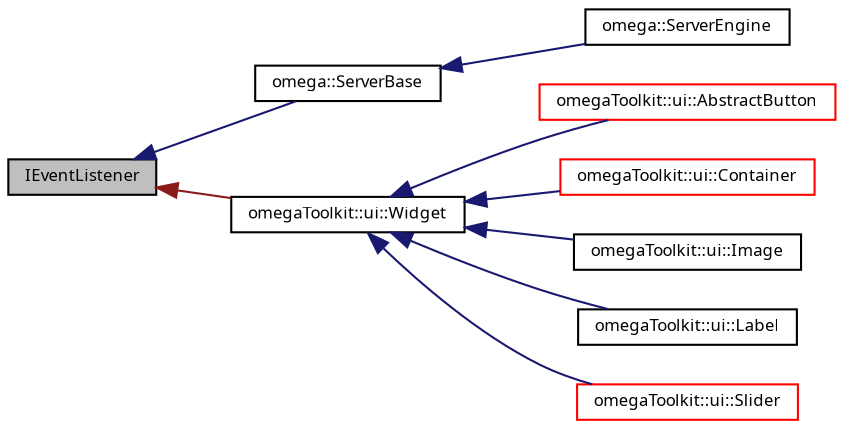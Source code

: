 digraph G
{
  bgcolor="transparent";
  edge [fontname="FreeSans.ttf",fontsize="8",labelfontname="FreeSans.ttf",labelfontsize="8"];
  node [fontname="FreeSans.ttf",fontsize="8",shape=record];
  rankdir=LR;
  Node1 [label="IEventListener",height=0.2,width=0.4,color="black", fillcolor="grey75", style="filled" fontcolor="black"];
  Node1 -> Node2 [dir=back,color="midnightblue",fontsize="8",style="solid",fontname="FreeSans.ttf"];
  Node2 [label="omega::ServerBase",height=0.2,width=0.4,color="black",URL="$classomega_1_1_server_base.html"];
  Node2 -> Node3 [dir=back,color="midnightblue",fontsize="8",style="solid",fontname="FreeSans.ttf"];
  Node3 [label="omega::ServerEngine",height=0.2,width=0.4,color="black",URL="$classomega_1_1_server_engine.html"];
  Node1 -> Node4 [dir=back,color="firebrick4",fontsize="8",style="solid",fontname="FreeSans.ttf"];
  Node4 [label="omegaToolkit::ui::Widget",height=0.2,width=0.4,color="black",URL="$classomega_toolkit_1_1ui_1_1_widget.html"];
  Node4 -> Node5 [dir=back,color="midnightblue",fontsize="8",style="solid",fontname="FreeSans.ttf"];
  Node5 [label="omegaToolkit::ui::AbstractButton",height=0.2,width=0.4,color="red",URL="$classomega_toolkit_1_1ui_1_1_abstract_button.html"];
  Node4 -> Node6 [dir=back,color="midnightblue",fontsize="8",style="solid",fontname="FreeSans.ttf"];
  Node6 [label="omegaToolkit::ui::Container",height=0.2,width=0.4,color="red",URL="$classomega_toolkit_1_1ui_1_1_container.html"];
  Node4 -> Node7 [dir=back,color="midnightblue",fontsize="8",style="solid",fontname="FreeSans.ttf"];
  Node7 [label="omegaToolkit::ui::Image",height=0.2,width=0.4,color="black",URL="$classomega_toolkit_1_1ui_1_1_image.html"];
  Node4 -> Node8 [dir=back,color="midnightblue",fontsize="8",style="solid",fontname="FreeSans.ttf"];
  Node8 [label="omegaToolkit::ui::Label",height=0.2,width=0.4,color="black",URL="$classomega_toolkit_1_1ui_1_1_label.html"];
  Node4 -> Node9 [dir=back,color="midnightblue",fontsize="8",style="solid",fontname="FreeSans.ttf"];
  Node9 [label="omegaToolkit::ui::Slider",height=0.2,width=0.4,color="red",URL="$classomega_toolkit_1_1ui_1_1_slider.html"];
}
